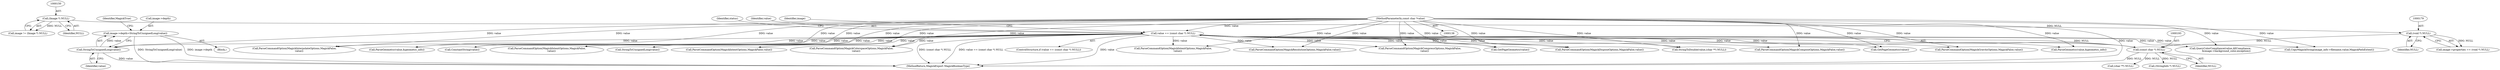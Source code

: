 digraph "0_ImageMagick_b61d35eaccc0a7ddeff8a1c3abfcd0a43ccf210b@pointer" {
"1000564" [label="(Call,image->depth=StringToUnsignedLong(value))"];
"1000568" [label="(Call,StringToUnsignedLong(value))"];
"1000190" [label="(Call,value == (const char *) NULL)"];
"1000141" [label="(MethodParameterIn,const char *value)"];
"1000192" [label="(Call,(const char *) NULL)"];
"1000178" [label="(Call,(void *) NULL)"];
"1000149" [label="(Call,(Image *) NULL)"];
"1000190" [label="(Call,value == (const char *) NULL)"];
"1000679" [label="(Call,ParseCommandOption(MagickGravityOptions,MagickFalse,value))"];
"1000734" [label="(Call,ParseCommandOption(MagickIntentOptions,MagickFalse,value))"];
"1001156" [label="(Call,ParseCommandOption(MagickResolutionOptions,MagickFalse,value))"];
"1000194" [label="(Identifier,NULL)"];
"1000564" [label="(Call,image->depth=StringToUnsignedLong(value))"];
"1000192" [label="(Call,(const char *) NULL)"];
"1000950" [label="(Call,GetPageGeometry(value))"];
"1000141" [label="(MethodParameterIn,const char *value)"];
"1000200" [label="(Identifier,status)"];
"1000324" [label="(Call,ParseCommandOption(MagickComposeOptions,MagickFalse,value))"];
"1000568" [label="(Call,StringToUnsignedLong(value))"];
"1000565" [label="(Call,image->depth)"];
"1001126" [label="(Call,GetPageGeometry(value))"];
"1001257" [label="(MethodReturn,MagickExport MagickBooleanType)"];
"1000569" [label="(Identifier,value)"];
"1000386" [label="(Call,ParseGeometry(value,&geometry_info))"];
"1000174" [label="(Call,image->properties == (void *) NULL)"];
"1000257" [label="(Call,QueryColorCompliance(value,AllCompliance,\n               &image->background_color,exception))"];
"1000191" [label="(Identifier,value)"];
"1000999" [label="(Call,CopyMagickString(image_info->filename,value,MagickPathExtent))"];
"1000197" [label="(Identifier,image)"];
"1000178" [label="(Call,(void *) NULL)"];
"1000792" [label="(Call,ParseCommandOption(MagickInterpolateOptions,MagickFalse,\n            value))"];
"1000571" [label="(Identifier,MagickTrue)"];
"1000189" [label="(ControlStructure,if (value == (const char *) NULL))"];
"1000516" [label="(Call,ParseGeometry(value,&geometry_info))"];
"1001253" [label="(Call,ConstantString(value))"];
"1000763" [label="(Call,ParseCommandOption(MagickIntentOptions,MagickFalse,\n            value))"];
"1000180" [label="(Identifier,NULL)"];
"1000866" [label="(Call,StringToUnsignedLong(value))"];
"1000297" [label="(Call,ParseCommandOption(MagickColorspaceOptions,MagickFalse,\n            value))"];
"1000149" [label="(Call,(Image *) NULL)"];
"1001054" [label="(Call,ParseCommandOption(MagickIntentOptions,MagickFalse,\n            value))"];
"1000664" [label="(Call,(char **) NULL)"];
"1001022" [label="(Call,(StringInfo *) NULL)"];
"1000353" [label="(Call,ParseCommandOption(MagickCompressOptions,MagickFalse,\n            value))"];
"1000563" [label="(Block,)"];
"1000147" [label="(Call,image != (Image *) NULL)"];
"1000582" [label="(Call,ParseCommandOption(MagickDisposeOptions,MagickFalse,value))"];
"1000151" [label="(Identifier,NULL)"];
"1000662" [label="(Call,StringToDouble(value,(char **) NULL))"];
"1000564" -> "1000563"  [label="AST: "];
"1000564" -> "1000568"  [label="CFG: "];
"1000565" -> "1000564"  [label="AST: "];
"1000568" -> "1000564"  [label="AST: "];
"1000571" -> "1000564"  [label="CFG: "];
"1000564" -> "1001257"  [label="DDG: StringToUnsignedLong(value)"];
"1000564" -> "1001257"  [label="DDG: image->depth"];
"1000568" -> "1000564"  [label="DDG: value"];
"1000568" -> "1000569"  [label="CFG: "];
"1000569" -> "1000568"  [label="AST: "];
"1000568" -> "1001257"  [label="DDG: value"];
"1000190" -> "1000568"  [label="DDG: value"];
"1000141" -> "1000568"  [label="DDG: value"];
"1000190" -> "1000189"  [label="AST: "];
"1000190" -> "1000192"  [label="CFG: "];
"1000191" -> "1000190"  [label="AST: "];
"1000192" -> "1000190"  [label="AST: "];
"1000197" -> "1000190"  [label="CFG: "];
"1000200" -> "1000190"  [label="CFG: "];
"1000190" -> "1001257"  [label="DDG: value == (const char *) NULL"];
"1000190" -> "1001257"  [label="DDG: value"];
"1000190" -> "1001257"  [label="DDG: (const char *) NULL"];
"1000141" -> "1000190"  [label="DDG: value"];
"1000192" -> "1000190"  [label="DDG: NULL"];
"1000190" -> "1000257"  [label="DDG: value"];
"1000190" -> "1000297"  [label="DDG: value"];
"1000190" -> "1000324"  [label="DDG: value"];
"1000190" -> "1000353"  [label="DDG: value"];
"1000190" -> "1000386"  [label="DDG: value"];
"1000190" -> "1000516"  [label="DDG: value"];
"1000190" -> "1000582"  [label="DDG: value"];
"1000190" -> "1000662"  [label="DDG: value"];
"1000190" -> "1000679"  [label="DDG: value"];
"1000190" -> "1000734"  [label="DDG: value"];
"1000190" -> "1000763"  [label="DDG: value"];
"1000190" -> "1000792"  [label="DDG: value"];
"1000190" -> "1000866"  [label="DDG: value"];
"1000190" -> "1000950"  [label="DDG: value"];
"1000190" -> "1000999"  [label="DDG: value"];
"1000190" -> "1001054"  [label="DDG: value"];
"1000190" -> "1001126"  [label="DDG: value"];
"1000190" -> "1001156"  [label="DDG: value"];
"1000190" -> "1001253"  [label="DDG: value"];
"1000141" -> "1000138"  [label="AST: "];
"1000141" -> "1001257"  [label="DDG: value"];
"1000141" -> "1000257"  [label="DDG: value"];
"1000141" -> "1000297"  [label="DDG: value"];
"1000141" -> "1000324"  [label="DDG: value"];
"1000141" -> "1000353"  [label="DDG: value"];
"1000141" -> "1000386"  [label="DDG: value"];
"1000141" -> "1000516"  [label="DDG: value"];
"1000141" -> "1000582"  [label="DDG: value"];
"1000141" -> "1000662"  [label="DDG: value"];
"1000141" -> "1000679"  [label="DDG: value"];
"1000141" -> "1000734"  [label="DDG: value"];
"1000141" -> "1000763"  [label="DDG: value"];
"1000141" -> "1000792"  [label="DDG: value"];
"1000141" -> "1000866"  [label="DDG: value"];
"1000141" -> "1000950"  [label="DDG: value"];
"1000141" -> "1000999"  [label="DDG: value"];
"1000141" -> "1001054"  [label="DDG: value"];
"1000141" -> "1001126"  [label="DDG: value"];
"1000141" -> "1001156"  [label="DDG: value"];
"1000141" -> "1001253"  [label="DDG: value"];
"1000192" -> "1000194"  [label="CFG: "];
"1000193" -> "1000192"  [label="AST: "];
"1000194" -> "1000192"  [label="AST: "];
"1000192" -> "1001257"  [label="DDG: NULL"];
"1000178" -> "1000192"  [label="DDG: NULL"];
"1000192" -> "1000664"  [label="DDG: NULL"];
"1000192" -> "1001022"  [label="DDG: NULL"];
"1000178" -> "1000174"  [label="AST: "];
"1000178" -> "1000180"  [label="CFG: "];
"1000179" -> "1000178"  [label="AST: "];
"1000180" -> "1000178"  [label="AST: "];
"1000174" -> "1000178"  [label="CFG: "];
"1000178" -> "1000174"  [label="DDG: NULL"];
"1000149" -> "1000178"  [label="DDG: NULL"];
"1000149" -> "1000147"  [label="AST: "];
"1000149" -> "1000151"  [label="CFG: "];
"1000150" -> "1000149"  [label="AST: "];
"1000151" -> "1000149"  [label="AST: "];
"1000147" -> "1000149"  [label="CFG: "];
"1000149" -> "1000147"  [label="DDG: NULL"];
}
